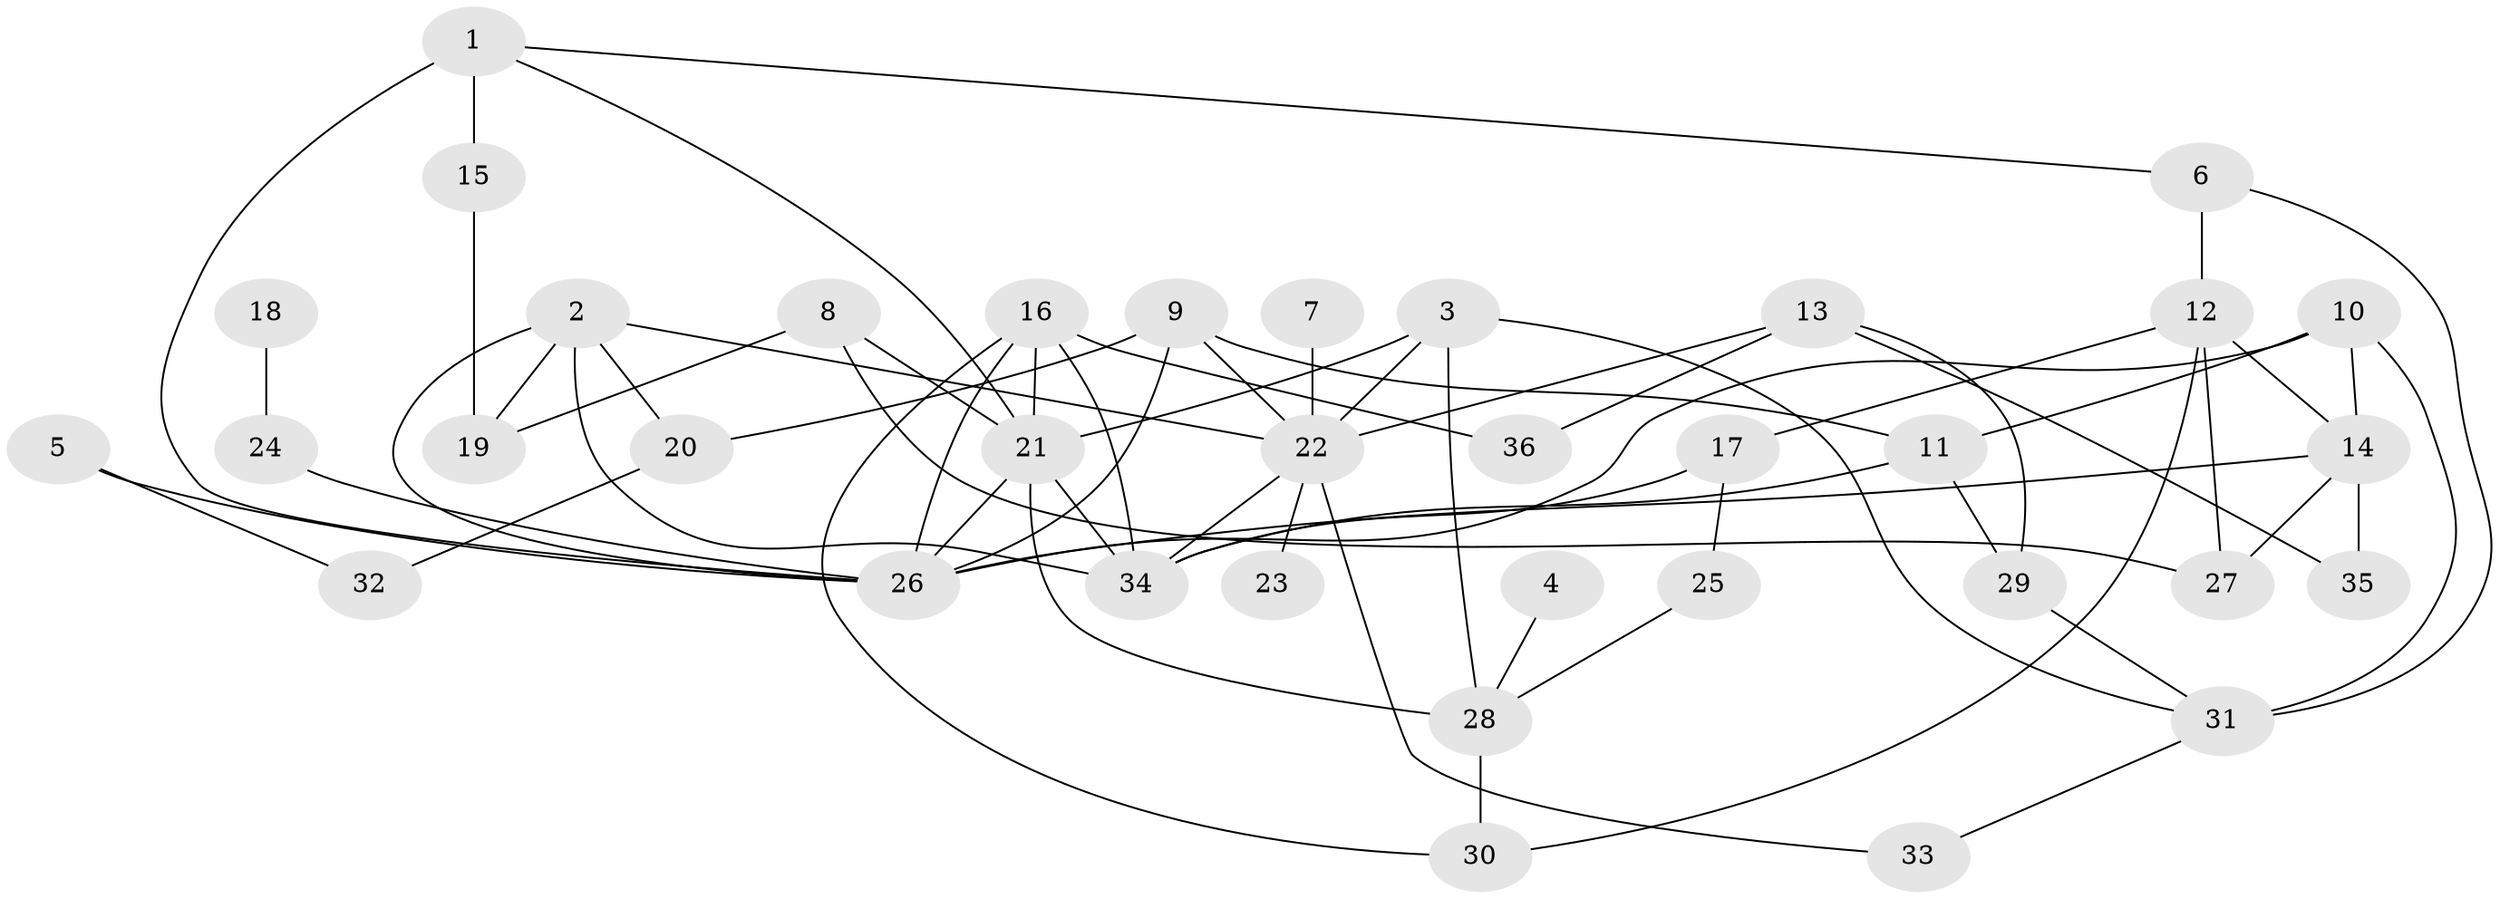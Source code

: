 // original degree distribution, {6: 0.013888888888888888, 10: 0.013888888888888888, 5: 0.06944444444444445, 2: 0.2638888888888889, 3: 0.2222222222222222, 7: 0.013888888888888888, 4: 0.1527777777777778, 1: 0.2361111111111111, 9: 0.013888888888888888}
// Generated by graph-tools (version 1.1) at 2025/01/03/09/25 03:01:07]
// undirected, 36 vertices, 64 edges
graph export_dot {
graph [start="1"]
  node [color=gray90,style=filled];
  1;
  2;
  3;
  4;
  5;
  6;
  7;
  8;
  9;
  10;
  11;
  12;
  13;
  14;
  15;
  16;
  17;
  18;
  19;
  20;
  21;
  22;
  23;
  24;
  25;
  26;
  27;
  28;
  29;
  30;
  31;
  32;
  33;
  34;
  35;
  36;
  1 -- 6 [weight=1.0];
  1 -- 15 [weight=1.0];
  1 -- 21 [weight=1.0];
  1 -- 26 [weight=2.0];
  2 -- 19 [weight=1.0];
  2 -- 20 [weight=1.0];
  2 -- 22 [weight=1.0];
  2 -- 26 [weight=1.0];
  2 -- 34 [weight=1.0];
  3 -- 21 [weight=1.0];
  3 -- 22 [weight=1.0];
  3 -- 28 [weight=1.0];
  3 -- 31 [weight=1.0];
  4 -- 28 [weight=1.0];
  5 -- 26 [weight=1.0];
  5 -- 32 [weight=1.0];
  6 -- 12 [weight=1.0];
  6 -- 31 [weight=1.0];
  7 -- 22 [weight=1.0];
  8 -- 19 [weight=1.0];
  8 -- 21 [weight=1.0];
  8 -- 27 [weight=1.0];
  9 -- 11 [weight=1.0];
  9 -- 20 [weight=1.0];
  9 -- 22 [weight=1.0];
  9 -- 26 [weight=1.0];
  10 -- 11 [weight=1.0];
  10 -- 14 [weight=1.0];
  10 -- 26 [weight=1.0];
  10 -- 31 [weight=1.0];
  11 -- 29 [weight=1.0];
  11 -- 34 [weight=1.0];
  12 -- 14 [weight=1.0];
  12 -- 17 [weight=1.0];
  12 -- 27 [weight=1.0];
  12 -- 30 [weight=1.0];
  13 -- 22 [weight=1.0];
  13 -- 29 [weight=1.0];
  13 -- 35 [weight=1.0];
  13 -- 36 [weight=1.0];
  14 -- 26 [weight=1.0];
  14 -- 27 [weight=1.0];
  14 -- 35 [weight=1.0];
  15 -- 19 [weight=1.0];
  16 -- 21 [weight=1.0];
  16 -- 26 [weight=1.0];
  16 -- 30 [weight=1.0];
  16 -- 34 [weight=1.0];
  16 -- 36 [weight=1.0];
  17 -- 25 [weight=1.0];
  17 -- 34 [weight=1.0];
  18 -- 24 [weight=1.0];
  20 -- 32 [weight=1.0];
  21 -- 26 [weight=1.0];
  21 -- 28 [weight=2.0];
  21 -- 34 [weight=1.0];
  22 -- 23 [weight=1.0];
  22 -- 33 [weight=1.0];
  22 -- 34 [weight=1.0];
  24 -- 26 [weight=1.0];
  25 -- 28 [weight=1.0];
  28 -- 30 [weight=1.0];
  29 -- 31 [weight=1.0];
  31 -- 33 [weight=1.0];
}
